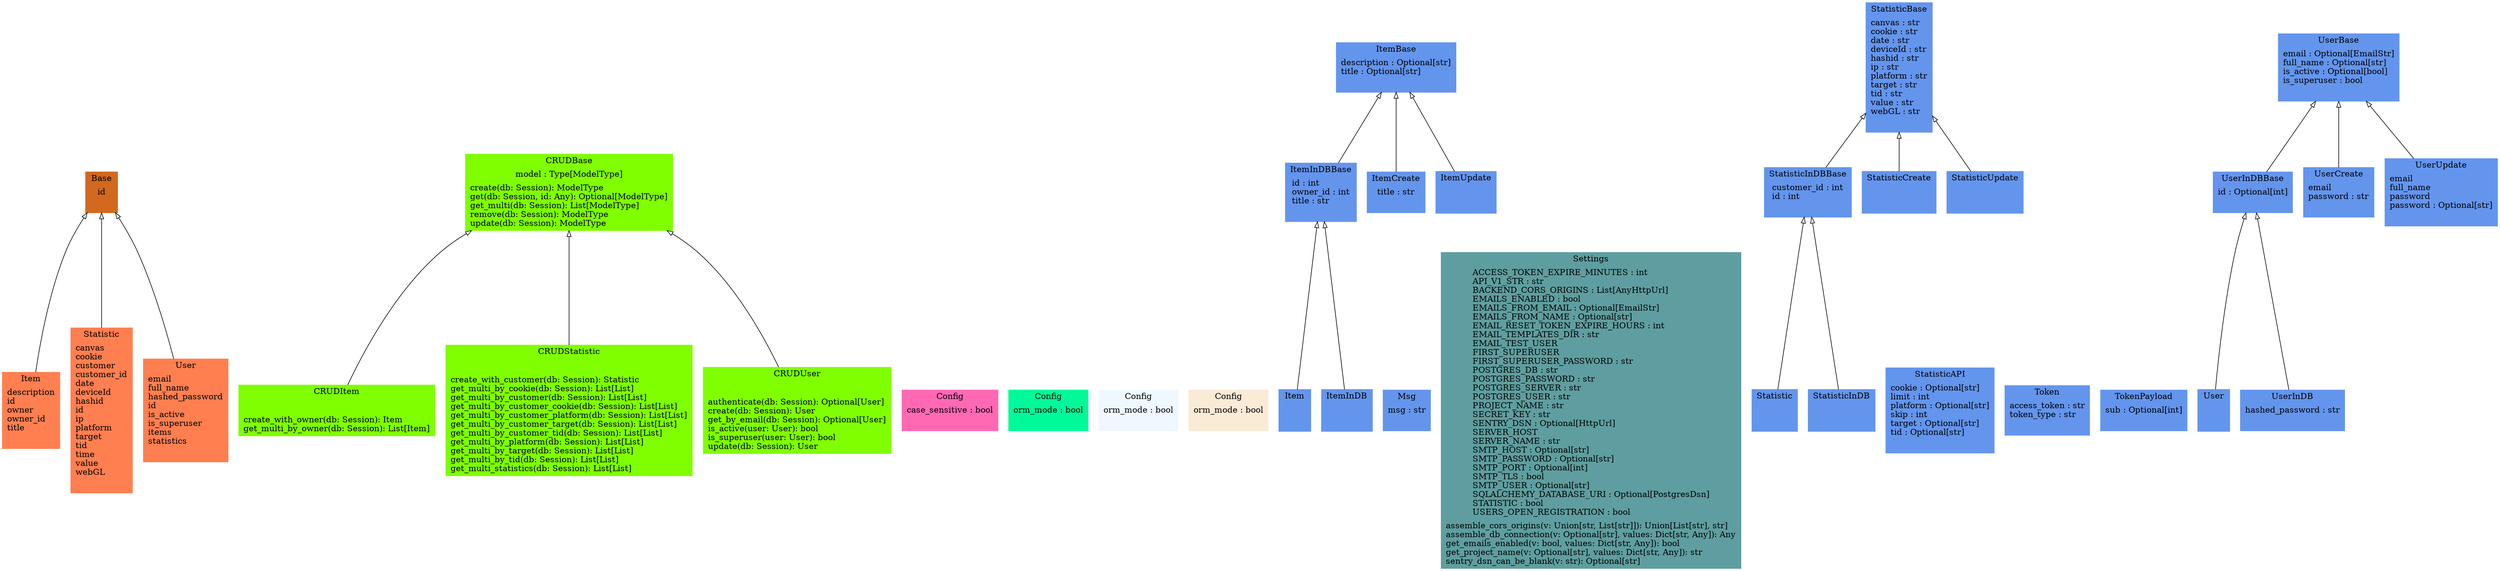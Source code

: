 digraph "classes" {
rankdir=BT
charset="utf-8"
"app.db.base_class.Base" [color="chocolate", fontcolor="black", label=<{Base|id<br ALIGN="LEFT"/>|}>, shape="record", style="filled"];
"app.crud.base.CRUDBase" [color="chartreuse", fontcolor="black", label=<{CRUDBase|model : Type[ModelType]<br ALIGN="LEFT"/>|create(db: Session): ModelType<br ALIGN="LEFT"/>get(db: Session, id: Any): Optional[ModelType]<br ALIGN="LEFT"/>get_multi(db: Session): List[ModelType]<br ALIGN="LEFT"/>remove(db: Session): ModelType<br ALIGN="LEFT"/>update(db: Session): ModelType<br ALIGN="LEFT"/>}>, shape="record", style="filled"];
"app.crud.crud_item.CRUDItem" [color="chartreuse", fontcolor="black", label=<{CRUDItem|<br ALIGN="LEFT"/>|create_with_owner(db: Session): Item<br ALIGN="LEFT"/>get_multi_by_owner(db: Session): List[Item]<br ALIGN="LEFT"/>}>, shape="record", style="filled"];
"app.crud.crud_statistic.CRUDStatistic" [color="chartreuse", fontcolor="black", label=<{CRUDStatistic|<br ALIGN="LEFT"/>|create_with_customer(db: Session): Statistic<br ALIGN="LEFT"/>get_multi_by_cookie(db: Session): List[List]<br ALIGN="LEFT"/>get_multi_by_customer(db: Session): List[List]<br ALIGN="LEFT"/>get_multi_by_customer_cookie(db: Session): List[List]<br ALIGN="LEFT"/>get_multi_by_customer_platform(db: Session): List[List]<br ALIGN="LEFT"/>get_multi_by_customer_target(db: Session): List[List]<br ALIGN="LEFT"/>get_multi_by_customer_tid(db: Session): List[List]<br ALIGN="LEFT"/>get_multi_by_platform(db: Session): List[List]<br ALIGN="LEFT"/>get_multi_by_target(db: Session): List[List]<br ALIGN="LEFT"/>get_multi_by_tid(db: Session): List[List]<br ALIGN="LEFT"/>get_multi_statistics(db: Session): List[List]<br ALIGN="LEFT"/>}>, shape="record", style="filled"];
"app.crud.crud_user.CRUDUser" [color="chartreuse", fontcolor="black", label=<{CRUDUser|<br ALIGN="LEFT"/>|authenticate(db: Session): Optional[User]<br ALIGN="LEFT"/>create(db: Session): User<br ALIGN="LEFT"/>get_by_email(db: Session): Optional[User]<br ALIGN="LEFT"/>is_active(user: User): bool<br ALIGN="LEFT"/>is_superuser(user: User): bool<br ALIGN="LEFT"/>update(db: Session): User<br ALIGN="LEFT"/>}>, shape="record", style="filled"];
"app.core.config.Settings.Config" [color="hotpink", fontcolor="black", label=<{Config|case_sensitive : bool<br ALIGN="LEFT"/>|}>, shape="record", style="filled"];
"app.schemas.user.UserInDBBase.Config" [color="mediumspringgreen", fontcolor="black", label=<{Config|orm_mode : bool<br ALIGN="LEFT"/>|}>, shape="record", style="filled"];
"app.schemas.statistic.StatisticInDBBase.Config" [color="aliceblue", fontcolor="black", label=<{Config|orm_mode : bool<br ALIGN="LEFT"/>|}>, shape="record", style="filled"];
"app.schemas.item.ItemInDBBase.Config" [color="antiquewhite", fontcolor="black", label=<{Config|orm_mode : bool<br ALIGN="LEFT"/>|}>, shape="record", style="filled"];
"app.models.item.Item" [color="coral", fontcolor="black", label=<{Item|description<br ALIGN="LEFT"/>id<br ALIGN="LEFT"/>owner<br ALIGN="LEFT"/>owner_id<br ALIGN="LEFT"/>title<br ALIGN="LEFT"/>|}>, shape="record", style="filled"];
"app.schemas.item.Item" [color="cornflowerblue", fontcolor="black", label=<{Item|<br ALIGN="LEFT"/>|}>, shape="record", style="filled"];
"app.schemas.item.ItemBase" [color="cornflowerblue", fontcolor="black", label=<{ItemBase|description : Optional[str]<br ALIGN="LEFT"/>title : Optional[str]<br ALIGN="LEFT"/>|}>, shape="record", style="filled"];
"app.schemas.item.ItemCreate" [color="cornflowerblue", fontcolor="black", label=<{ItemCreate|title : str<br ALIGN="LEFT"/>|}>, shape="record", style="filled"];
"app.schemas.item.ItemInDB" [color="cornflowerblue", fontcolor="black", label=<{ItemInDB|<br ALIGN="LEFT"/>|}>, shape="record", style="filled"];
"app.schemas.item.ItemInDBBase" [color="cornflowerblue", fontcolor="black", label=<{ItemInDBBase|id : int<br ALIGN="LEFT"/>owner_id : int<br ALIGN="LEFT"/>title : str<br ALIGN="LEFT"/>|}>, shape="record", style="filled"];
"app.schemas.item.ItemUpdate" [color="cornflowerblue", fontcolor="black", label=<{ItemUpdate|<br ALIGN="LEFT"/>|}>, shape="record", style="filled"];
"app.schemas.msg.Msg" [color="cornflowerblue", fontcolor="black", label=<{Msg|msg : str<br ALIGN="LEFT"/>|}>, shape="record", style="filled"];
"app.core.config.Settings" [color="cadetblue", fontcolor="black", label=<{Settings|ACCESS_TOKEN_EXPIRE_MINUTES : int<br ALIGN="LEFT"/>API_V1_STR : str<br ALIGN="LEFT"/>BACKEND_CORS_ORIGINS : List[AnyHttpUrl]<br ALIGN="LEFT"/>EMAILS_ENABLED : bool<br ALIGN="LEFT"/>EMAILS_FROM_EMAIL : Optional[EmailStr]<br ALIGN="LEFT"/>EMAILS_FROM_NAME : Optional[str]<br ALIGN="LEFT"/>EMAIL_RESET_TOKEN_EXPIRE_HOURS : int<br ALIGN="LEFT"/>EMAIL_TEMPLATES_DIR : str<br ALIGN="LEFT"/>EMAIL_TEST_USER<br ALIGN="LEFT"/>FIRST_SUPERUSER<br ALIGN="LEFT"/>FIRST_SUPERUSER_PASSWORD : str<br ALIGN="LEFT"/>POSTGRES_DB : str<br ALIGN="LEFT"/>POSTGRES_PASSWORD : str<br ALIGN="LEFT"/>POSTGRES_SERVER : str<br ALIGN="LEFT"/>POSTGRES_USER : str<br ALIGN="LEFT"/>PROJECT_NAME : str<br ALIGN="LEFT"/>SECRET_KEY : str<br ALIGN="LEFT"/>SENTRY_DSN : Optional[HttpUrl]<br ALIGN="LEFT"/>SERVER_HOST<br ALIGN="LEFT"/>SERVER_NAME : str<br ALIGN="LEFT"/>SMTP_HOST : Optional[str]<br ALIGN="LEFT"/>SMTP_PASSWORD : Optional[str]<br ALIGN="LEFT"/>SMTP_PORT : Optional[int]<br ALIGN="LEFT"/>SMTP_TLS : bool<br ALIGN="LEFT"/>SMTP_USER : Optional[str]<br ALIGN="LEFT"/>SQLALCHEMY_DATABASE_URI : Optional[PostgresDsn]<br ALIGN="LEFT"/>STATISTIC : bool<br ALIGN="LEFT"/>USERS_OPEN_REGISTRATION : bool<br ALIGN="LEFT"/>|assemble_cors_origins(v: Union[str, List[str]]): Union[List[str], str]<br ALIGN="LEFT"/>assemble_db_connection(v: Optional[str], values: Dict[str, Any]): Any<br ALIGN="LEFT"/>get_emails_enabled(v: bool, values: Dict[str, Any]): bool<br ALIGN="LEFT"/>get_project_name(v: Optional[str], values: Dict[str, Any]): str<br ALIGN="LEFT"/>sentry_dsn_can_be_blank(v: str): Optional[str]<br ALIGN="LEFT"/>}>, shape="record", style="filled"];
"app.models.statistic.Statistic" [color="coral", fontcolor="black", label=<{Statistic|canvas<br ALIGN="LEFT"/>cookie<br ALIGN="LEFT"/>customer<br ALIGN="LEFT"/>customer_id<br ALIGN="LEFT"/>date<br ALIGN="LEFT"/>deviceId<br ALIGN="LEFT"/>hashid<br ALIGN="LEFT"/>id<br ALIGN="LEFT"/>ip<br ALIGN="LEFT"/>platform<br ALIGN="LEFT"/>target<br ALIGN="LEFT"/>tid<br ALIGN="LEFT"/>time<br ALIGN="LEFT"/>value<br ALIGN="LEFT"/>webGL<br ALIGN="LEFT"/>|}>, shape="record", style="filled"];
"app.schemas.statistic.Statistic" [color="cornflowerblue", fontcolor="black", label=<{Statistic|<br ALIGN="LEFT"/>|}>, shape="record", style="filled"];
"app.schemas.statistic.StatisticAPI" [color="cornflowerblue", fontcolor="black", label=<{StatisticAPI|cookie : Optional[str]<br ALIGN="LEFT"/>limit : int<br ALIGN="LEFT"/>platform : Optional[str]<br ALIGN="LEFT"/>skip : int<br ALIGN="LEFT"/>target : Optional[str]<br ALIGN="LEFT"/>tid : Optional[str]<br ALIGN="LEFT"/>|}>, shape="record", style="filled"];
"app.schemas.statistic.StatisticBase" [color="cornflowerblue", fontcolor="black", label=<{StatisticBase|canvas : str<br ALIGN="LEFT"/>cookie : str<br ALIGN="LEFT"/>date : str<br ALIGN="LEFT"/>deviceId : str<br ALIGN="LEFT"/>hashid : str<br ALIGN="LEFT"/>ip : str<br ALIGN="LEFT"/>platform : str<br ALIGN="LEFT"/>target : str<br ALIGN="LEFT"/>tid : str<br ALIGN="LEFT"/>value : str<br ALIGN="LEFT"/>webGL : str<br ALIGN="LEFT"/>|}>, shape="record", style="filled"];
"app.schemas.statistic.StatisticCreate" [color="cornflowerblue", fontcolor="black", label=<{StatisticCreate|<br ALIGN="LEFT"/>|}>, shape="record", style="filled"];
"app.schemas.statistic.StatisticInDB" [color="cornflowerblue", fontcolor="black", label=<{StatisticInDB|<br ALIGN="LEFT"/>|}>, shape="record", style="filled"];
"app.schemas.statistic.StatisticInDBBase" [color="cornflowerblue", fontcolor="black", label=<{StatisticInDBBase|customer_id : int<br ALIGN="LEFT"/>id : int<br ALIGN="LEFT"/>|}>, shape="record", style="filled"];
"app.schemas.statistic.StatisticUpdate" [color="cornflowerblue", fontcolor="black", label=<{StatisticUpdate|<br ALIGN="LEFT"/>|}>, shape="record", style="filled"];
"app.schemas.token.Token" [color="cornflowerblue", fontcolor="black", label=<{Token|access_token : str<br ALIGN="LEFT"/>token_type : str<br ALIGN="LEFT"/>|}>, shape="record", style="filled"];
"app.schemas.token.TokenPayload" [color="cornflowerblue", fontcolor="black", label=<{TokenPayload|sub : Optional[int]<br ALIGN="LEFT"/>|}>, shape="record", style="filled"];
"app.models.user.User" [color="coral", fontcolor="black", label=<{User|email<br ALIGN="LEFT"/>full_name<br ALIGN="LEFT"/>hashed_password<br ALIGN="LEFT"/>id<br ALIGN="LEFT"/>is_active<br ALIGN="LEFT"/>is_superuser<br ALIGN="LEFT"/>items<br ALIGN="LEFT"/>statistics<br ALIGN="LEFT"/>|}>, shape="record", style="filled"];
"app.schemas.user.User" [color="cornflowerblue", fontcolor="black", label=<{User|<br ALIGN="LEFT"/>|}>, shape="record", style="filled"];
"app.schemas.user.UserBase" [color="cornflowerblue", fontcolor="black", label=<{UserBase|email : Optional[EmailStr]<br ALIGN="LEFT"/>full_name : Optional[str]<br ALIGN="LEFT"/>is_active : Optional[bool]<br ALIGN="LEFT"/>is_superuser : bool<br ALIGN="LEFT"/>|}>, shape="record", style="filled"];
"app.schemas.user.UserCreate" [color="cornflowerblue", fontcolor="black", label=<{UserCreate|email<br ALIGN="LEFT"/>password : str<br ALIGN="LEFT"/>|}>, shape="record", style="filled"];
"app.schemas.user.UserInDB" [color="cornflowerblue", fontcolor="black", label=<{UserInDB|hashed_password : str<br ALIGN="LEFT"/>|}>, shape="record", style="filled"];
"app.schemas.user.UserInDBBase" [color="cornflowerblue", fontcolor="black", label=<{UserInDBBase|id : Optional[int]<br ALIGN="LEFT"/>|}>, shape="record", style="filled"];
"app.schemas.user.UserUpdate" [color="cornflowerblue", fontcolor="black", label=<{UserUpdate|email<br ALIGN="LEFT"/>full_name<br ALIGN="LEFT"/>password<br ALIGN="LEFT"/>password : Optional[str]<br ALIGN="LEFT"/>|}>, shape="record", style="filled"];
"app.crud.crud_item.CRUDItem" -> "app.crud.base.CRUDBase" [arrowhead="empty", arrowtail="none"];
"app.crud.crud_statistic.CRUDStatistic" -> "app.crud.base.CRUDBase" [arrowhead="empty", arrowtail="none"];
"app.crud.crud_user.CRUDUser" -> "app.crud.base.CRUDBase" [arrowhead="empty", arrowtail="none"];
"app.models.item.Item" -> "app.db.base_class.Base" [arrowhead="empty", arrowtail="none"];
"app.models.statistic.Statistic" -> "app.db.base_class.Base" [arrowhead="empty", arrowtail="none"];
"app.models.user.User" -> "app.db.base_class.Base" [arrowhead="empty", arrowtail="none"];
"app.schemas.item.Item" -> "app.schemas.item.ItemInDBBase" [arrowhead="empty", arrowtail="none"];
"app.schemas.item.ItemCreate" -> "app.schemas.item.ItemBase" [arrowhead="empty", arrowtail="none"];
"app.schemas.item.ItemInDB" -> "app.schemas.item.ItemInDBBase" [arrowhead="empty", arrowtail="none"];
"app.schemas.item.ItemInDBBase" -> "app.schemas.item.ItemBase" [arrowhead="empty", arrowtail="none"];
"app.schemas.item.ItemUpdate" -> "app.schemas.item.ItemBase" [arrowhead="empty", arrowtail="none"];
"app.schemas.statistic.Statistic" -> "app.schemas.statistic.StatisticInDBBase" [arrowhead="empty", arrowtail="none"];
"app.schemas.statistic.StatisticCreate" -> "app.schemas.statistic.StatisticBase" [arrowhead="empty", arrowtail="none"];
"app.schemas.statistic.StatisticInDB" -> "app.schemas.statistic.StatisticInDBBase" [arrowhead="empty", arrowtail="none"];
"app.schemas.statistic.StatisticInDBBase" -> "app.schemas.statistic.StatisticBase" [arrowhead="empty", arrowtail="none"];
"app.schemas.statistic.StatisticUpdate" -> "app.schemas.statistic.StatisticBase" [arrowhead="empty", arrowtail="none"];
"app.schemas.user.User" -> "app.schemas.user.UserInDBBase" [arrowhead="empty", arrowtail="none"];
"app.schemas.user.UserCreate" -> "app.schemas.user.UserBase" [arrowhead="empty", arrowtail="none"];
"app.schemas.user.UserInDB" -> "app.schemas.user.UserInDBBase" [arrowhead="empty", arrowtail="none"];
"app.schemas.user.UserInDBBase" -> "app.schemas.user.UserBase" [arrowhead="empty", arrowtail="none"];
"app.schemas.user.UserUpdate" -> "app.schemas.user.UserBase" [arrowhead="empty", arrowtail="none"];
}
